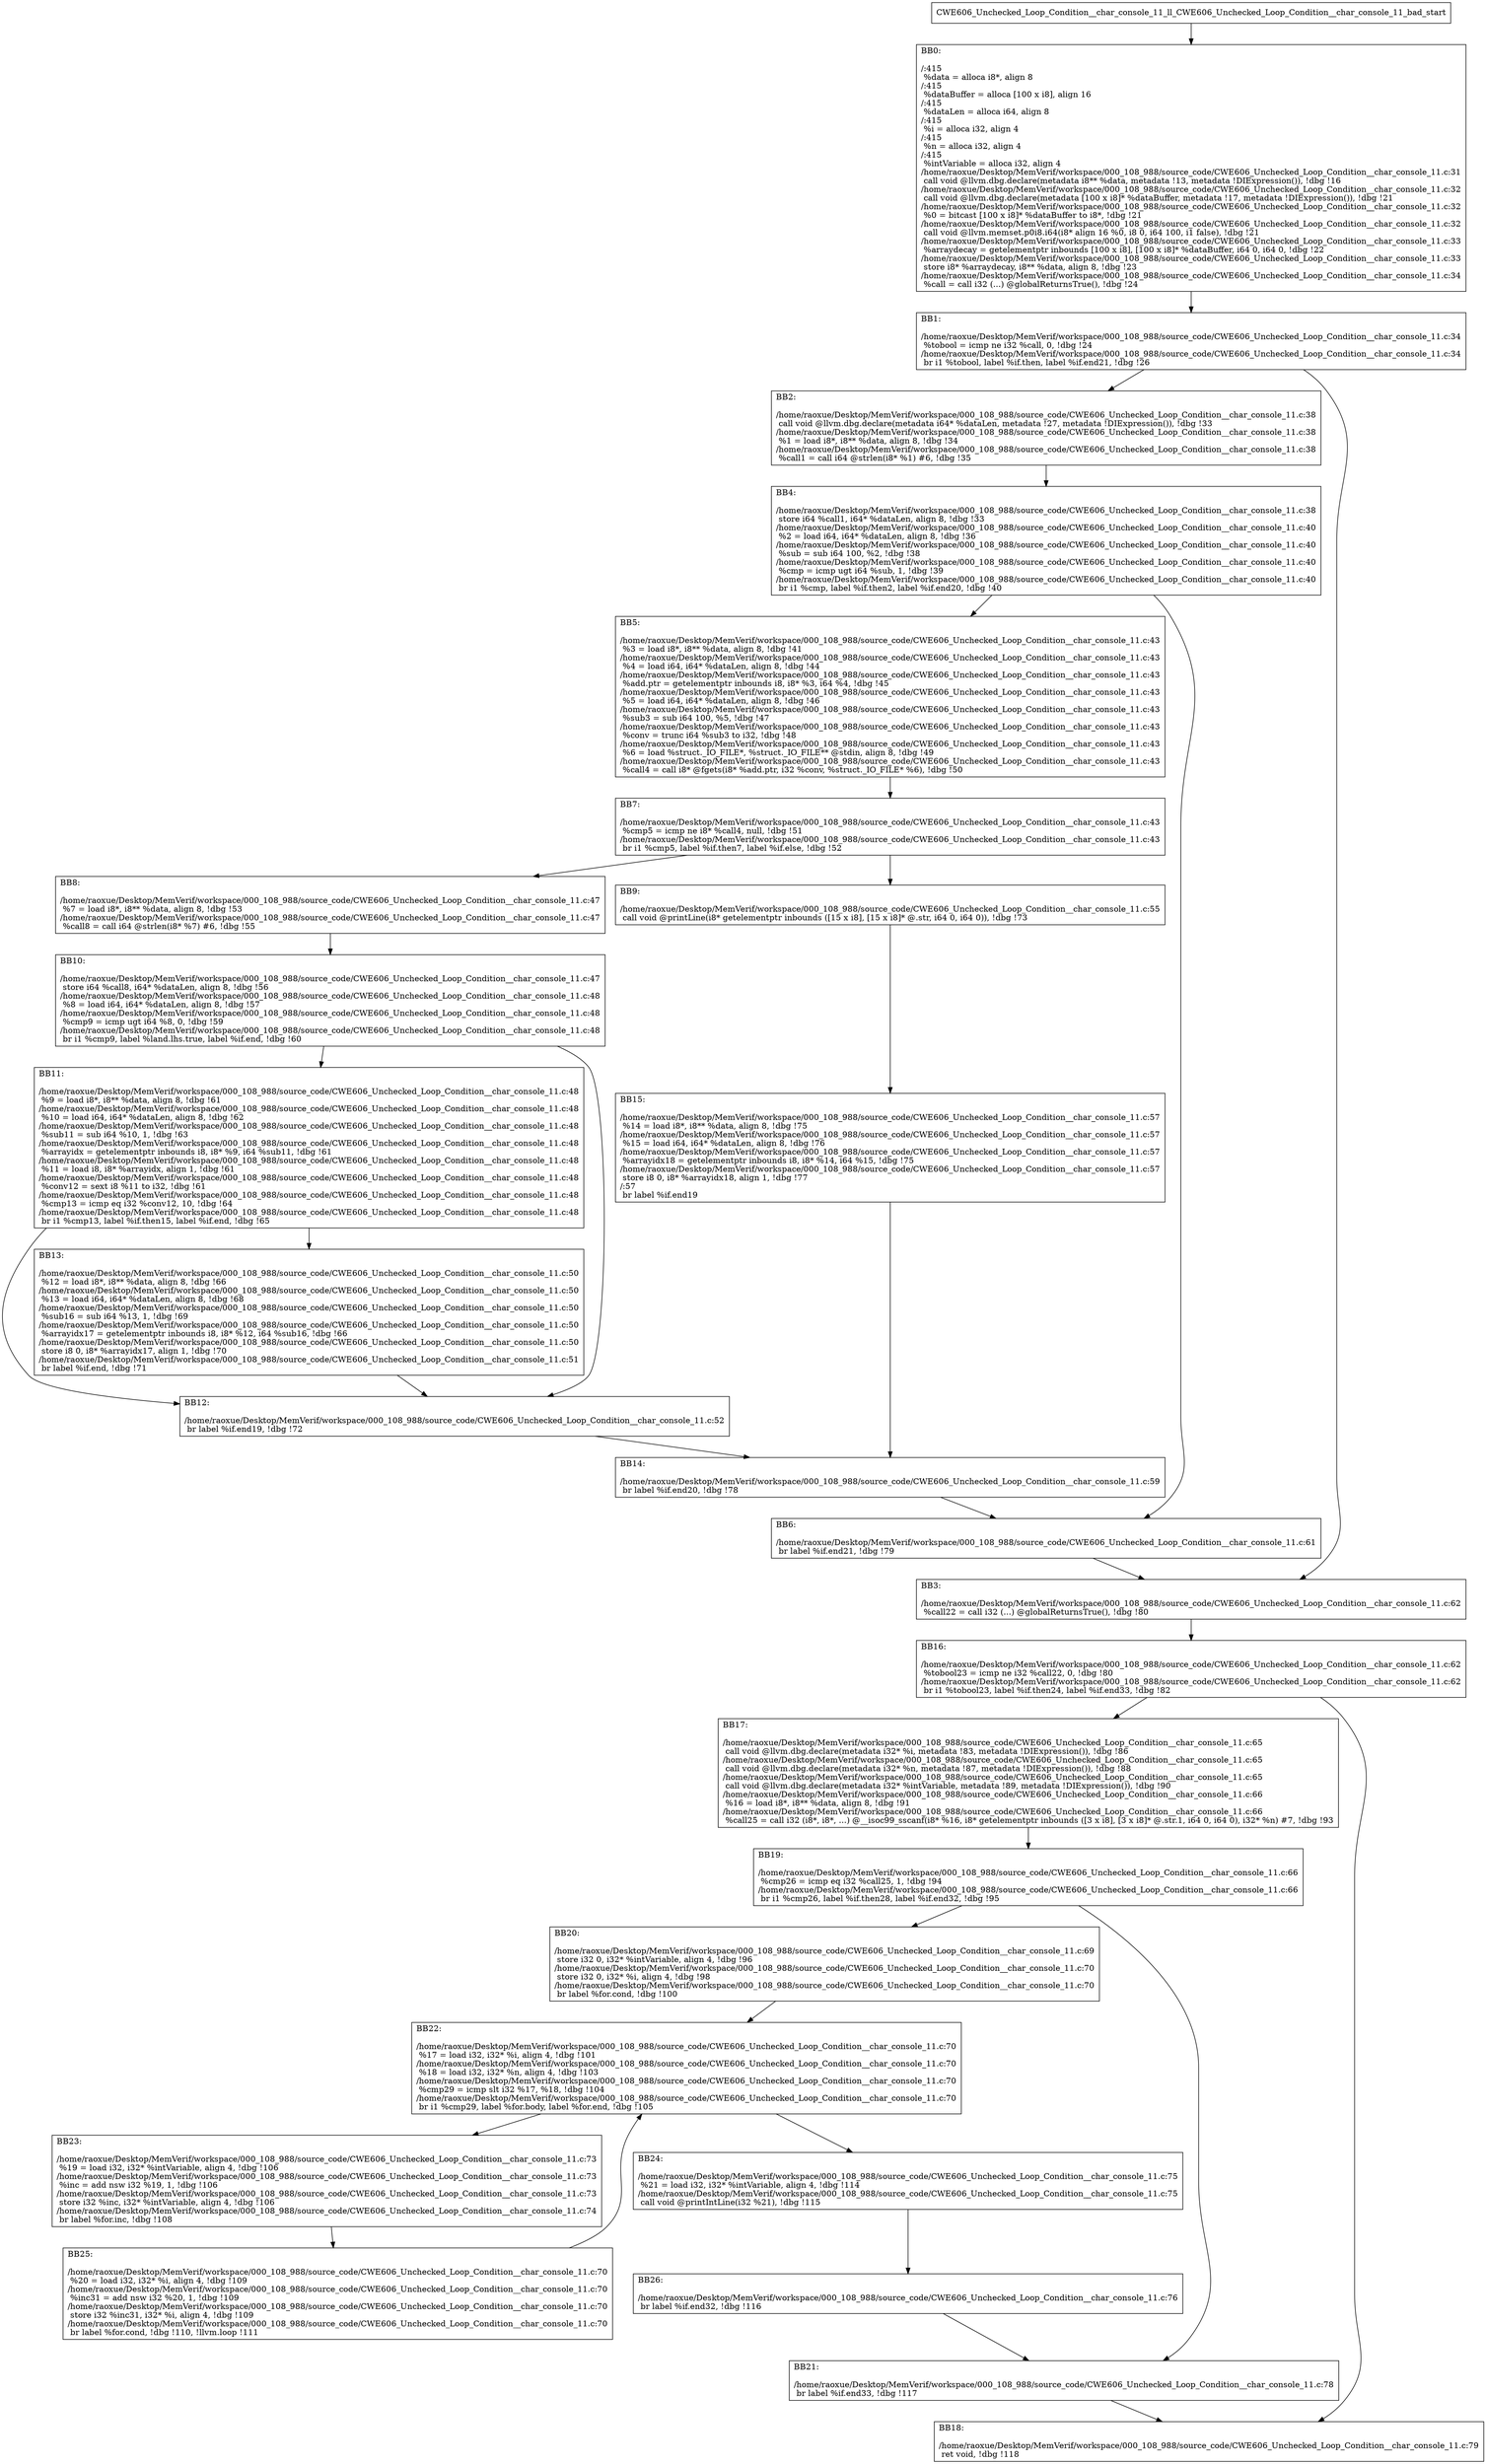 digraph "CFG for'CWE606_Unchecked_Loop_Condition__char_console_11_ll_CWE606_Unchecked_Loop_Condition__char_console_11_bad' function" {
	BBCWE606_Unchecked_Loop_Condition__char_console_11_ll_CWE606_Unchecked_Loop_Condition__char_console_11_bad_start[shape=record,label="{CWE606_Unchecked_Loop_Condition__char_console_11_ll_CWE606_Unchecked_Loop_Condition__char_console_11_bad_start}"];
	BBCWE606_Unchecked_Loop_Condition__char_console_11_ll_CWE606_Unchecked_Loop_Condition__char_console_11_bad_start-> CWE606_Unchecked_Loop_Condition__char_console_11_ll_CWE606_Unchecked_Loop_Condition__char_console_11_badBB0;
	CWE606_Unchecked_Loop_Condition__char_console_11_ll_CWE606_Unchecked_Loop_Condition__char_console_11_badBB0 [shape=record, label="{BB0:\l\l/:415\l
  %data = alloca i8*, align 8\l
/:415\l
  %dataBuffer = alloca [100 x i8], align 16\l
/:415\l
  %dataLen = alloca i64, align 8\l
/:415\l
  %i = alloca i32, align 4\l
/:415\l
  %n = alloca i32, align 4\l
/:415\l
  %intVariable = alloca i32, align 4\l
/home/raoxue/Desktop/MemVerif/workspace/000_108_988/source_code/CWE606_Unchecked_Loop_Condition__char_console_11.c:31\l
  call void @llvm.dbg.declare(metadata i8** %data, metadata !13, metadata !DIExpression()), !dbg !16\l
/home/raoxue/Desktop/MemVerif/workspace/000_108_988/source_code/CWE606_Unchecked_Loop_Condition__char_console_11.c:32\l
  call void @llvm.dbg.declare(metadata [100 x i8]* %dataBuffer, metadata !17, metadata !DIExpression()), !dbg !21\l
/home/raoxue/Desktop/MemVerif/workspace/000_108_988/source_code/CWE606_Unchecked_Loop_Condition__char_console_11.c:32\l
  %0 = bitcast [100 x i8]* %dataBuffer to i8*, !dbg !21\l
/home/raoxue/Desktop/MemVerif/workspace/000_108_988/source_code/CWE606_Unchecked_Loop_Condition__char_console_11.c:32\l
  call void @llvm.memset.p0i8.i64(i8* align 16 %0, i8 0, i64 100, i1 false), !dbg !21\l
/home/raoxue/Desktop/MemVerif/workspace/000_108_988/source_code/CWE606_Unchecked_Loop_Condition__char_console_11.c:33\l
  %arraydecay = getelementptr inbounds [100 x i8], [100 x i8]* %dataBuffer, i64 0, i64 0, !dbg !22\l
/home/raoxue/Desktop/MemVerif/workspace/000_108_988/source_code/CWE606_Unchecked_Loop_Condition__char_console_11.c:33\l
  store i8* %arraydecay, i8** %data, align 8, !dbg !23\l
/home/raoxue/Desktop/MemVerif/workspace/000_108_988/source_code/CWE606_Unchecked_Loop_Condition__char_console_11.c:34\l
  %call = call i32 (...) @globalReturnsTrue(), !dbg !24\l
}"];
	CWE606_Unchecked_Loop_Condition__char_console_11_ll_CWE606_Unchecked_Loop_Condition__char_console_11_badBB0-> CWE606_Unchecked_Loop_Condition__char_console_11_ll_CWE606_Unchecked_Loop_Condition__char_console_11_badBB1;
	CWE606_Unchecked_Loop_Condition__char_console_11_ll_CWE606_Unchecked_Loop_Condition__char_console_11_badBB1 [shape=record, label="{BB1:\l\l/home/raoxue/Desktop/MemVerif/workspace/000_108_988/source_code/CWE606_Unchecked_Loop_Condition__char_console_11.c:34\l
  %tobool = icmp ne i32 %call, 0, !dbg !24\l
/home/raoxue/Desktop/MemVerif/workspace/000_108_988/source_code/CWE606_Unchecked_Loop_Condition__char_console_11.c:34\l
  br i1 %tobool, label %if.then, label %if.end21, !dbg !26\l
}"];
	CWE606_Unchecked_Loop_Condition__char_console_11_ll_CWE606_Unchecked_Loop_Condition__char_console_11_badBB1-> CWE606_Unchecked_Loop_Condition__char_console_11_ll_CWE606_Unchecked_Loop_Condition__char_console_11_badBB2;
	CWE606_Unchecked_Loop_Condition__char_console_11_ll_CWE606_Unchecked_Loop_Condition__char_console_11_badBB1-> CWE606_Unchecked_Loop_Condition__char_console_11_ll_CWE606_Unchecked_Loop_Condition__char_console_11_badBB3;
	CWE606_Unchecked_Loop_Condition__char_console_11_ll_CWE606_Unchecked_Loop_Condition__char_console_11_badBB2 [shape=record, label="{BB2:\l\l/home/raoxue/Desktop/MemVerif/workspace/000_108_988/source_code/CWE606_Unchecked_Loop_Condition__char_console_11.c:38\l
  call void @llvm.dbg.declare(metadata i64* %dataLen, metadata !27, metadata !DIExpression()), !dbg !33\l
/home/raoxue/Desktop/MemVerif/workspace/000_108_988/source_code/CWE606_Unchecked_Loop_Condition__char_console_11.c:38\l
  %1 = load i8*, i8** %data, align 8, !dbg !34\l
/home/raoxue/Desktop/MemVerif/workspace/000_108_988/source_code/CWE606_Unchecked_Loop_Condition__char_console_11.c:38\l
  %call1 = call i64 @strlen(i8* %1) #6, !dbg !35\l
}"];
	CWE606_Unchecked_Loop_Condition__char_console_11_ll_CWE606_Unchecked_Loop_Condition__char_console_11_badBB2-> CWE606_Unchecked_Loop_Condition__char_console_11_ll_CWE606_Unchecked_Loop_Condition__char_console_11_badBB4;
	CWE606_Unchecked_Loop_Condition__char_console_11_ll_CWE606_Unchecked_Loop_Condition__char_console_11_badBB4 [shape=record, label="{BB4:\l\l/home/raoxue/Desktop/MemVerif/workspace/000_108_988/source_code/CWE606_Unchecked_Loop_Condition__char_console_11.c:38\l
  store i64 %call1, i64* %dataLen, align 8, !dbg !33\l
/home/raoxue/Desktop/MemVerif/workspace/000_108_988/source_code/CWE606_Unchecked_Loop_Condition__char_console_11.c:40\l
  %2 = load i64, i64* %dataLen, align 8, !dbg !36\l
/home/raoxue/Desktop/MemVerif/workspace/000_108_988/source_code/CWE606_Unchecked_Loop_Condition__char_console_11.c:40\l
  %sub = sub i64 100, %2, !dbg !38\l
/home/raoxue/Desktop/MemVerif/workspace/000_108_988/source_code/CWE606_Unchecked_Loop_Condition__char_console_11.c:40\l
  %cmp = icmp ugt i64 %sub, 1, !dbg !39\l
/home/raoxue/Desktop/MemVerif/workspace/000_108_988/source_code/CWE606_Unchecked_Loop_Condition__char_console_11.c:40\l
  br i1 %cmp, label %if.then2, label %if.end20, !dbg !40\l
}"];
	CWE606_Unchecked_Loop_Condition__char_console_11_ll_CWE606_Unchecked_Loop_Condition__char_console_11_badBB4-> CWE606_Unchecked_Loop_Condition__char_console_11_ll_CWE606_Unchecked_Loop_Condition__char_console_11_badBB5;
	CWE606_Unchecked_Loop_Condition__char_console_11_ll_CWE606_Unchecked_Loop_Condition__char_console_11_badBB4-> CWE606_Unchecked_Loop_Condition__char_console_11_ll_CWE606_Unchecked_Loop_Condition__char_console_11_badBB6;
	CWE606_Unchecked_Loop_Condition__char_console_11_ll_CWE606_Unchecked_Loop_Condition__char_console_11_badBB5 [shape=record, label="{BB5:\l\l/home/raoxue/Desktop/MemVerif/workspace/000_108_988/source_code/CWE606_Unchecked_Loop_Condition__char_console_11.c:43\l
  %3 = load i8*, i8** %data, align 8, !dbg !41\l
/home/raoxue/Desktop/MemVerif/workspace/000_108_988/source_code/CWE606_Unchecked_Loop_Condition__char_console_11.c:43\l
  %4 = load i64, i64* %dataLen, align 8, !dbg !44\l
/home/raoxue/Desktop/MemVerif/workspace/000_108_988/source_code/CWE606_Unchecked_Loop_Condition__char_console_11.c:43\l
  %add.ptr = getelementptr inbounds i8, i8* %3, i64 %4, !dbg !45\l
/home/raoxue/Desktop/MemVerif/workspace/000_108_988/source_code/CWE606_Unchecked_Loop_Condition__char_console_11.c:43\l
  %5 = load i64, i64* %dataLen, align 8, !dbg !46\l
/home/raoxue/Desktop/MemVerif/workspace/000_108_988/source_code/CWE606_Unchecked_Loop_Condition__char_console_11.c:43\l
  %sub3 = sub i64 100, %5, !dbg !47\l
/home/raoxue/Desktop/MemVerif/workspace/000_108_988/source_code/CWE606_Unchecked_Loop_Condition__char_console_11.c:43\l
  %conv = trunc i64 %sub3 to i32, !dbg !48\l
/home/raoxue/Desktop/MemVerif/workspace/000_108_988/source_code/CWE606_Unchecked_Loop_Condition__char_console_11.c:43\l
  %6 = load %struct._IO_FILE*, %struct._IO_FILE** @stdin, align 8, !dbg !49\l
/home/raoxue/Desktop/MemVerif/workspace/000_108_988/source_code/CWE606_Unchecked_Loop_Condition__char_console_11.c:43\l
  %call4 = call i8* @fgets(i8* %add.ptr, i32 %conv, %struct._IO_FILE* %6), !dbg !50\l
}"];
	CWE606_Unchecked_Loop_Condition__char_console_11_ll_CWE606_Unchecked_Loop_Condition__char_console_11_badBB5-> CWE606_Unchecked_Loop_Condition__char_console_11_ll_CWE606_Unchecked_Loop_Condition__char_console_11_badBB7;
	CWE606_Unchecked_Loop_Condition__char_console_11_ll_CWE606_Unchecked_Loop_Condition__char_console_11_badBB7 [shape=record, label="{BB7:\l\l/home/raoxue/Desktop/MemVerif/workspace/000_108_988/source_code/CWE606_Unchecked_Loop_Condition__char_console_11.c:43\l
  %cmp5 = icmp ne i8* %call4, null, !dbg !51\l
/home/raoxue/Desktop/MemVerif/workspace/000_108_988/source_code/CWE606_Unchecked_Loop_Condition__char_console_11.c:43\l
  br i1 %cmp5, label %if.then7, label %if.else, !dbg !52\l
}"];
	CWE606_Unchecked_Loop_Condition__char_console_11_ll_CWE606_Unchecked_Loop_Condition__char_console_11_badBB7-> CWE606_Unchecked_Loop_Condition__char_console_11_ll_CWE606_Unchecked_Loop_Condition__char_console_11_badBB8;
	CWE606_Unchecked_Loop_Condition__char_console_11_ll_CWE606_Unchecked_Loop_Condition__char_console_11_badBB7-> CWE606_Unchecked_Loop_Condition__char_console_11_ll_CWE606_Unchecked_Loop_Condition__char_console_11_badBB9;
	CWE606_Unchecked_Loop_Condition__char_console_11_ll_CWE606_Unchecked_Loop_Condition__char_console_11_badBB8 [shape=record, label="{BB8:\l\l/home/raoxue/Desktop/MemVerif/workspace/000_108_988/source_code/CWE606_Unchecked_Loop_Condition__char_console_11.c:47\l
  %7 = load i8*, i8** %data, align 8, !dbg !53\l
/home/raoxue/Desktop/MemVerif/workspace/000_108_988/source_code/CWE606_Unchecked_Loop_Condition__char_console_11.c:47\l
  %call8 = call i64 @strlen(i8* %7) #6, !dbg !55\l
}"];
	CWE606_Unchecked_Loop_Condition__char_console_11_ll_CWE606_Unchecked_Loop_Condition__char_console_11_badBB8-> CWE606_Unchecked_Loop_Condition__char_console_11_ll_CWE606_Unchecked_Loop_Condition__char_console_11_badBB10;
	CWE606_Unchecked_Loop_Condition__char_console_11_ll_CWE606_Unchecked_Loop_Condition__char_console_11_badBB10 [shape=record, label="{BB10:\l\l/home/raoxue/Desktop/MemVerif/workspace/000_108_988/source_code/CWE606_Unchecked_Loop_Condition__char_console_11.c:47\l
  store i64 %call8, i64* %dataLen, align 8, !dbg !56\l
/home/raoxue/Desktop/MemVerif/workspace/000_108_988/source_code/CWE606_Unchecked_Loop_Condition__char_console_11.c:48\l
  %8 = load i64, i64* %dataLen, align 8, !dbg !57\l
/home/raoxue/Desktop/MemVerif/workspace/000_108_988/source_code/CWE606_Unchecked_Loop_Condition__char_console_11.c:48\l
  %cmp9 = icmp ugt i64 %8, 0, !dbg !59\l
/home/raoxue/Desktop/MemVerif/workspace/000_108_988/source_code/CWE606_Unchecked_Loop_Condition__char_console_11.c:48\l
  br i1 %cmp9, label %land.lhs.true, label %if.end, !dbg !60\l
}"];
	CWE606_Unchecked_Loop_Condition__char_console_11_ll_CWE606_Unchecked_Loop_Condition__char_console_11_badBB10-> CWE606_Unchecked_Loop_Condition__char_console_11_ll_CWE606_Unchecked_Loop_Condition__char_console_11_badBB11;
	CWE606_Unchecked_Loop_Condition__char_console_11_ll_CWE606_Unchecked_Loop_Condition__char_console_11_badBB10-> CWE606_Unchecked_Loop_Condition__char_console_11_ll_CWE606_Unchecked_Loop_Condition__char_console_11_badBB12;
	CWE606_Unchecked_Loop_Condition__char_console_11_ll_CWE606_Unchecked_Loop_Condition__char_console_11_badBB11 [shape=record, label="{BB11:\l\l/home/raoxue/Desktop/MemVerif/workspace/000_108_988/source_code/CWE606_Unchecked_Loop_Condition__char_console_11.c:48\l
  %9 = load i8*, i8** %data, align 8, !dbg !61\l
/home/raoxue/Desktop/MemVerif/workspace/000_108_988/source_code/CWE606_Unchecked_Loop_Condition__char_console_11.c:48\l
  %10 = load i64, i64* %dataLen, align 8, !dbg !62\l
/home/raoxue/Desktop/MemVerif/workspace/000_108_988/source_code/CWE606_Unchecked_Loop_Condition__char_console_11.c:48\l
  %sub11 = sub i64 %10, 1, !dbg !63\l
/home/raoxue/Desktop/MemVerif/workspace/000_108_988/source_code/CWE606_Unchecked_Loop_Condition__char_console_11.c:48\l
  %arrayidx = getelementptr inbounds i8, i8* %9, i64 %sub11, !dbg !61\l
/home/raoxue/Desktop/MemVerif/workspace/000_108_988/source_code/CWE606_Unchecked_Loop_Condition__char_console_11.c:48\l
  %11 = load i8, i8* %arrayidx, align 1, !dbg !61\l
/home/raoxue/Desktop/MemVerif/workspace/000_108_988/source_code/CWE606_Unchecked_Loop_Condition__char_console_11.c:48\l
  %conv12 = sext i8 %11 to i32, !dbg !61\l
/home/raoxue/Desktop/MemVerif/workspace/000_108_988/source_code/CWE606_Unchecked_Loop_Condition__char_console_11.c:48\l
  %cmp13 = icmp eq i32 %conv12, 10, !dbg !64\l
/home/raoxue/Desktop/MemVerif/workspace/000_108_988/source_code/CWE606_Unchecked_Loop_Condition__char_console_11.c:48\l
  br i1 %cmp13, label %if.then15, label %if.end, !dbg !65\l
}"];
	CWE606_Unchecked_Loop_Condition__char_console_11_ll_CWE606_Unchecked_Loop_Condition__char_console_11_badBB11-> CWE606_Unchecked_Loop_Condition__char_console_11_ll_CWE606_Unchecked_Loop_Condition__char_console_11_badBB13;
	CWE606_Unchecked_Loop_Condition__char_console_11_ll_CWE606_Unchecked_Loop_Condition__char_console_11_badBB11-> CWE606_Unchecked_Loop_Condition__char_console_11_ll_CWE606_Unchecked_Loop_Condition__char_console_11_badBB12;
	CWE606_Unchecked_Loop_Condition__char_console_11_ll_CWE606_Unchecked_Loop_Condition__char_console_11_badBB13 [shape=record, label="{BB13:\l\l/home/raoxue/Desktop/MemVerif/workspace/000_108_988/source_code/CWE606_Unchecked_Loop_Condition__char_console_11.c:50\l
  %12 = load i8*, i8** %data, align 8, !dbg !66\l
/home/raoxue/Desktop/MemVerif/workspace/000_108_988/source_code/CWE606_Unchecked_Loop_Condition__char_console_11.c:50\l
  %13 = load i64, i64* %dataLen, align 8, !dbg !68\l
/home/raoxue/Desktop/MemVerif/workspace/000_108_988/source_code/CWE606_Unchecked_Loop_Condition__char_console_11.c:50\l
  %sub16 = sub i64 %13, 1, !dbg !69\l
/home/raoxue/Desktop/MemVerif/workspace/000_108_988/source_code/CWE606_Unchecked_Loop_Condition__char_console_11.c:50\l
  %arrayidx17 = getelementptr inbounds i8, i8* %12, i64 %sub16, !dbg !66\l
/home/raoxue/Desktop/MemVerif/workspace/000_108_988/source_code/CWE606_Unchecked_Loop_Condition__char_console_11.c:50\l
  store i8 0, i8* %arrayidx17, align 1, !dbg !70\l
/home/raoxue/Desktop/MemVerif/workspace/000_108_988/source_code/CWE606_Unchecked_Loop_Condition__char_console_11.c:51\l
  br label %if.end, !dbg !71\l
}"];
	CWE606_Unchecked_Loop_Condition__char_console_11_ll_CWE606_Unchecked_Loop_Condition__char_console_11_badBB13-> CWE606_Unchecked_Loop_Condition__char_console_11_ll_CWE606_Unchecked_Loop_Condition__char_console_11_badBB12;
	CWE606_Unchecked_Loop_Condition__char_console_11_ll_CWE606_Unchecked_Loop_Condition__char_console_11_badBB12 [shape=record, label="{BB12:\l\l/home/raoxue/Desktop/MemVerif/workspace/000_108_988/source_code/CWE606_Unchecked_Loop_Condition__char_console_11.c:52\l
  br label %if.end19, !dbg !72\l
}"];
	CWE606_Unchecked_Loop_Condition__char_console_11_ll_CWE606_Unchecked_Loop_Condition__char_console_11_badBB12-> CWE606_Unchecked_Loop_Condition__char_console_11_ll_CWE606_Unchecked_Loop_Condition__char_console_11_badBB14;
	CWE606_Unchecked_Loop_Condition__char_console_11_ll_CWE606_Unchecked_Loop_Condition__char_console_11_badBB9 [shape=record, label="{BB9:\l\l/home/raoxue/Desktop/MemVerif/workspace/000_108_988/source_code/CWE606_Unchecked_Loop_Condition__char_console_11.c:55\l
  call void @printLine(i8* getelementptr inbounds ([15 x i8], [15 x i8]* @.str, i64 0, i64 0)), !dbg !73\l
}"];
	CWE606_Unchecked_Loop_Condition__char_console_11_ll_CWE606_Unchecked_Loop_Condition__char_console_11_badBB9-> CWE606_Unchecked_Loop_Condition__char_console_11_ll_CWE606_Unchecked_Loop_Condition__char_console_11_badBB15;
	CWE606_Unchecked_Loop_Condition__char_console_11_ll_CWE606_Unchecked_Loop_Condition__char_console_11_badBB15 [shape=record, label="{BB15:\l\l/home/raoxue/Desktop/MemVerif/workspace/000_108_988/source_code/CWE606_Unchecked_Loop_Condition__char_console_11.c:57\l
  %14 = load i8*, i8** %data, align 8, !dbg !75\l
/home/raoxue/Desktop/MemVerif/workspace/000_108_988/source_code/CWE606_Unchecked_Loop_Condition__char_console_11.c:57\l
  %15 = load i64, i64* %dataLen, align 8, !dbg !76\l
/home/raoxue/Desktop/MemVerif/workspace/000_108_988/source_code/CWE606_Unchecked_Loop_Condition__char_console_11.c:57\l
  %arrayidx18 = getelementptr inbounds i8, i8* %14, i64 %15, !dbg !75\l
/home/raoxue/Desktop/MemVerif/workspace/000_108_988/source_code/CWE606_Unchecked_Loop_Condition__char_console_11.c:57\l
  store i8 0, i8* %arrayidx18, align 1, !dbg !77\l
/:57\l
  br label %if.end19\l
}"];
	CWE606_Unchecked_Loop_Condition__char_console_11_ll_CWE606_Unchecked_Loop_Condition__char_console_11_badBB15-> CWE606_Unchecked_Loop_Condition__char_console_11_ll_CWE606_Unchecked_Loop_Condition__char_console_11_badBB14;
	CWE606_Unchecked_Loop_Condition__char_console_11_ll_CWE606_Unchecked_Loop_Condition__char_console_11_badBB14 [shape=record, label="{BB14:\l\l/home/raoxue/Desktop/MemVerif/workspace/000_108_988/source_code/CWE606_Unchecked_Loop_Condition__char_console_11.c:59\l
  br label %if.end20, !dbg !78\l
}"];
	CWE606_Unchecked_Loop_Condition__char_console_11_ll_CWE606_Unchecked_Loop_Condition__char_console_11_badBB14-> CWE606_Unchecked_Loop_Condition__char_console_11_ll_CWE606_Unchecked_Loop_Condition__char_console_11_badBB6;
	CWE606_Unchecked_Loop_Condition__char_console_11_ll_CWE606_Unchecked_Loop_Condition__char_console_11_badBB6 [shape=record, label="{BB6:\l\l/home/raoxue/Desktop/MemVerif/workspace/000_108_988/source_code/CWE606_Unchecked_Loop_Condition__char_console_11.c:61\l
  br label %if.end21, !dbg !79\l
}"];
	CWE606_Unchecked_Loop_Condition__char_console_11_ll_CWE606_Unchecked_Loop_Condition__char_console_11_badBB6-> CWE606_Unchecked_Loop_Condition__char_console_11_ll_CWE606_Unchecked_Loop_Condition__char_console_11_badBB3;
	CWE606_Unchecked_Loop_Condition__char_console_11_ll_CWE606_Unchecked_Loop_Condition__char_console_11_badBB3 [shape=record, label="{BB3:\l\l/home/raoxue/Desktop/MemVerif/workspace/000_108_988/source_code/CWE606_Unchecked_Loop_Condition__char_console_11.c:62\l
  %call22 = call i32 (...) @globalReturnsTrue(), !dbg !80\l
}"];
	CWE606_Unchecked_Loop_Condition__char_console_11_ll_CWE606_Unchecked_Loop_Condition__char_console_11_badBB3-> CWE606_Unchecked_Loop_Condition__char_console_11_ll_CWE606_Unchecked_Loop_Condition__char_console_11_badBB16;
	CWE606_Unchecked_Loop_Condition__char_console_11_ll_CWE606_Unchecked_Loop_Condition__char_console_11_badBB16 [shape=record, label="{BB16:\l\l/home/raoxue/Desktop/MemVerif/workspace/000_108_988/source_code/CWE606_Unchecked_Loop_Condition__char_console_11.c:62\l
  %tobool23 = icmp ne i32 %call22, 0, !dbg !80\l
/home/raoxue/Desktop/MemVerif/workspace/000_108_988/source_code/CWE606_Unchecked_Loop_Condition__char_console_11.c:62\l
  br i1 %tobool23, label %if.then24, label %if.end33, !dbg !82\l
}"];
	CWE606_Unchecked_Loop_Condition__char_console_11_ll_CWE606_Unchecked_Loop_Condition__char_console_11_badBB16-> CWE606_Unchecked_Loop_Condition__char_console_11_ll_CWE606_Unchecked_Loop_Condition__char_console_11_badBB17;
	CWE606_Unchecked_Loop_Condition__char_console_11_ll_CWE606_Unchecked_Loop_Condition__char_console_11_badBB16-> CWE606_Unchecked_Loop_Condition__char_console_11_ll_CWE606_Unchecked_Loop_Condition__char_console_11_badBB18;
	CWE606_Unchecked_Loop_Condition__char_console_11_ll_CWE606_Unchecked_Loop_Condition__char_console_11_badBB17 [shape=record, label="{BB17:\l\l/home/raoxue/Desktop/MemVerif/workspace/000_108_988/source_code/CWE606_Unchecked_Loop_Condition__char_console_11.c:65\l
  call void @llvm.dbg.declare(metadata i32* %i, metadata !83, metadata !DIExpression()), !dbg !86\l
/home/raoxue/Desktop/MemVerif/workspace/000_108_988/source_code/CWE606_Unchecked_Loop_Condition__char_console_11.c:65\l
  call void @llvm.dbg.declare(metadata i32* %n, metadata !87, metadata !DIExpression()), !dbg !88\l
/home/raoxue/Desktop/MemVerif/workspace/000_108_988/source_code/CWE606_Unchecked_Loop_Condition__char_console_11.c:65\l
  call void @llvm.dbg.declare(metadata i32* %intVariable, metadata !89, metadata !DIExpression()), !dbg !90\l
/home/raoxue/Desktop/MemVerif/workspace/000_108_988/source_code/CWE606_Unchecked_Loop_Condition__char_console_11.c:66\l
  %16 = load i8*, i8** %data, align 8, !dbg !91\l
/home/raoxue/Desktop/MemVerif/workspace/000_108_988/source_code/CWE606_Unchecked_Loop_Condition__char_console_11.c:66\l
  %call25 = call i32 (i8*, i8*, ...) @__isoc99_sscanf(i8* %16, i8* getelementptr inbounds ([3 x i8], [3 x i8]* @.str.1, i64 0, i64 0), i32* %n) #7, !dbg !93\l
}"];
	CWE606_Unchecked_Loop_Condition__char_console_11_ll_CWE606_Unchecked_Loop_Condition__char_console_11_badBB17-> CWE606_Unchecked_Loop_Condition__char_console_11_ll_CWE606_Unchecked_Loop_Condition__char_console_11_badBB19;
	CWE606_Unchecked_Loop_Condition__char_console_11_ll_CWE606_Unchecked_Loop_Condition__char_console_11_badBB19 [shape=record, label="{BB19:\l\l/home/raoxue/Desktop/MemVerif/workspace/000_108_988/source_code/CWE606_Unchecked_Loop_Condition__char_console_11.c:66\l
  %cmp26 = icmp eq i32 %call25, 1, !dbg !94\l
/home/raoxue/Desktop/MemVerif/workspace/000_108_988/source_code/CWE606_Unchecked_Loop_Condition__char_console_11.c:66\l
  br i1 %cmp26, label %if.then28, label %if.end32, !dbg !95\l
}"];
	CWE606_Unchecked_Loop_Condition__char_console_11_ll_CWE606_Unchecked_Loop_Condition__char_console_11_badBB19-> CWE606_Unchecked_Loop_Condition__char_console_11_ll_CWE606_Unchecked_Loop_Condition__char_console_11_badBB20;
	CWE606_Unchecked_Loop_Condition__char_console_11_ll_CWE606_Unchecked_Loop_Condition__char_console_11_badBB19-> CWE606_Unchecked_Loop_Condition__char_console_11_ll_CWE606_Unchecked_Loop_Condition__char_console_11_badBB21;
	CWE606_Unchecked_Loop_Condition__char_console_11_ll_CWE606_Unchecked_Loop_Condition__char_console_11_badBB20 [shape=record, label="{BB20:\l\l/home/raoxue/Desktop/MemVerif/workspace/000_108_988/source_code/CWE606_Unchecked_Loop_Condition__char_console_11.c:69\l
  store i32 0, i32* %intVariable, align 4, !dbg !96\l
/home/raoxue/Desktop/MemVerif/workspace/000_108_988/source_code/CWE606_Unchecked_Loop_Condition__char_console_11.c:70\l
  store i32 0, i32* %i, align 4, !dbg !98\l
/home/raoxue/Desktop/MemVerif/workspace/000_108_988/source_code/CWE606_Unchecked_Loop_Condition__char_console_11.c:70\l
  br label %for.cond, !dbg !100\l
}"];
	CWE606_Unchecked_Loop_Condition__char_console_11_ll_CWE606_Unchecked_Loop_Condition__char_console_11_badBB20-> CWE606_Unchecked_Loop_Condition__char_console_11_ll_CWE606_Unchecked_Loop_Condition__char_console_11_badBB22;
	CWE606_Unchecked_Loop_Condition__char_console_11_ll_CWE606_Unchecked_Loop_Condition__char_console_11_badBB22 [shape=record, label="{BB22:\l\l/home/raoxue/Desktop/MemVerif/workspace/000_108_988/source_code/CWE606_Unchecked_Loop_Condition__char_console_11.c:70\l
  %17 = load i32, i32* %i, align 4, !dbg !101\l
/home/raoxue/Desktop/MemVerif/workspace/000_108_988/source_code/CWE606_Unchecked_Loop_Condition__char_console_11.c:70\l
  %18 = load i32, i32* %n, align 4, !dbg !103\l
/home/raoxue/Desktop/MemVerif/workspace/000_108_988/source_code/CWE606_Unchecked_Loop_Condition__char_console_11.c:70\l
  %cmp29 = icmp slt i32 %17, %18, !dbg !104\l
/home/raoxue/Desktop/MemVerif/workspace/000_108_988/source_code/CWE606_Unchecked_Loop_Condition__char_console_11.c:70\l
  br i1 %cmp29, label %for.body, label %for.end, !dbg !105\l
}"];
	CWE606_Unchecked_Loop_Condition__char_console_11_ll_CWE606_Unchecked_Loop_Condition__char_console_11_badBB22-> CWE606_Unchecked_Loop_Condition__char_console_11_ll_CWE606_Unchecked_Loop_Condition__char_console_11_badBB23;
	CWE606_Unchecked_Loop_Condition__char_console_11_ll_CWE606_Unchecked_Loop_Condition__char_console_11_badBB22-> CWE606_Unchecked_Loop_Condition__char_console_11_ll_CWE606_Unchecked_Loop_Condition__char_console_11_badBB24;
	CWE606_Unchecked_Loop_Condition__char_console_11_ll_CWE606_Unchecked_Loop_Condition__char_console_11_badBB23 [shape=record, label="{BB23:\l\l/home/raoxue/Desktop/MemVerif/workspace/000_108_988/source_code/CWE606_Unchecked_Loop_Condition__char_console_11.c:73\l
  %19 = load i32, i32* %intVariable, align 4, !dbg !106\l
/home/raoxue/Desktop/MemVerif/workspace/000_108_988/source_code/CWE606_Unchecked_Loop_Condition__char_console_11.c:73\l
  %inc = add nsw i32 %19, 1, !dbg !106\l
/home/raoxue/Desktop/MemVerif/workspace/000_108_988/source_code/CWE606_Unchecked_Loop_Condition__char_console_11.c:73\l
  store i32 %inc, i32* %intVariable, align 4, !dbg !106\l
/home/raoxue/Desktop/MemVerif/workspace/000_108_988/source_code/CWE606_Unchecked_Loop_Condition__char_console_11.c:74\l
  br label %for.inc, !dbg !108\l
}"];
	CWE606_Unchecked_Loop_Condition__char_console_11_ll_CWE606_Unchecked_Loop_Condition__char_console_11_badBB23-> CWE606_Unchecked_Loop_Condition__char_console_11_ll_CWE606_Unchecked_Loop_Condition__char_console_11_badBB25;
	CWE606_Unchecked_Loop_Condition__char_console_11_ll_CWE606_Unchecked_Loop_Condition__char_console_11_badBB25 [shape=record, label="{BB25:\l\l/home/raoxue/Desktop/MemVerif/workspace/000_108_988/source_code/CWE606_Unchecked_Loop_Condition__char_console_11.c:70\l
  %20 = load i32, i32* %i, align 4, !dbg !109\l
/home/raoxue/Desktop/MemVerif/workspace/000_108_988/source_code/CWE606_Unchecked_Loop_Condition__char_console_11.c:70\l
  %inc31 = add nsw i32 %20, 1, !dbg !109\l
/home/raoxue/Desktop/MemVerif/workspace/000_108_988/source_code/CWE606_Unchecked_Loop_Condition__char_console_11.c:70\l
  store i32 %inc31, i32* %i, align 4, !dbg !109\l
/home/raoxue/Desktop/MemVerif/workspace/000_108_988/source_code/CWE606_Unchecked_Loop_Condition__char_console_11.c:70\l
  br label %for.cond, !dbg !110, !llvm.loop !111\l
}"];
	CWE606_Unchecked_Loop_Condition__char_console_11_ll_CWE606_Unchecked_Loop_Condition__char_console_11_badBB25-> CWE606_Unchecked_Loop_Condition__char_console_11_ll_CWE606_Unchecked_Loop_Condition__char_console_11_badBB22;
	CWE606_Unchecked_Loop_Condition__char_console_11_ll_CWE606_Unchecked_Loop_Condition__char_console_11_badBB24 [shape=record, label="{BB24:\l\l/home/raoxue/Desktop/MemVerif/workspace/000_108_988/source_code/CWE606_Unchecked_Loop_Condition__char_console_11.c:75\l
  %21 = load i32, i32* %intVariable, align 4, !dbg !114\l
/home/raoxue/Desktop/MemVerif/workspace/000_108_988/source_code/CWE606_Unchecked_Loop_Condition__char_console_11.c:75\l
  call void @printIntLine(i32 %21), !dbg !115\l
}"];
	CWE606_Unchecked_Loop_Condition__char_console_11_ll_CWE606_Unchecked_Loop_Condition__char_console_11_badBB24-> CWE606_Unchecked_Loop_Condition__char_console_11_ll_CWE606_Unchecked_Loop_Condition__char_console_11_badBB26;
	CWE606_Unchecked_Loop_Condition__char_console_11_ll_CWE606_Unchecked_Loop_Condition__char_console_11_badBB26 [shape=record, label="{BB26:\l\l/home/raoxue/Desktop/MemVerif/workspace/000_108_988/source_code/CWE606_Unchecked_Loop_Condition__char_console_11.c:76\l
  br label %if.end32, !dbg !116\l
}"];
	CWE606_Unchecked_Loop_Condition__char_console_11_ll_CWE606_Unchecked_Loop_Condition__char_console_11_badBB26-> CWE606_Unchecked_Loop_Condition__char_console_11_ll_CWE606_Unchecked_Loop_Condition__char_console_11_badBB21;
	CWE606_Unchecked_Loop_Condition__char_console_11_ll_CWE606_Unchecked_Loop_Condition__char_console_11_badBB21 [shape=record, label="{BB21:\l\l/home/raoxue/Desktop/MemVerif/workspace/000_108_988/source_code/CWE606_Unchecked_Loop_Condition__char_console_11.c:78\l
  br label %if.end33, !dbg !117\l
}"];
	CWE606_Unchecked_Loop_Condition__char_console_11_ll_CWE606_Unchecked_Loop_Condition__char_console_11_badBB21-> CWE606_Unchecked_Loop_Condition__char_console_11_ll_CWE606_Unchecked_Loop_Condition__char_console_11_badBB18;
	CWE606_Unchecked_Loop_Condition__char_console_11_ll_CWE606_Unchecked_Loop_Condition__char_console_11_badBB18 [shape=record, label="{BB18:\l\l/home/raoxue/Desktop/MemVerif/workspace/000_108_988/source_code/CWE606_Unchecked_Loop_Condition__char_console_11.c:79\l
  ret void, !dbg !118\l
}"];
}
